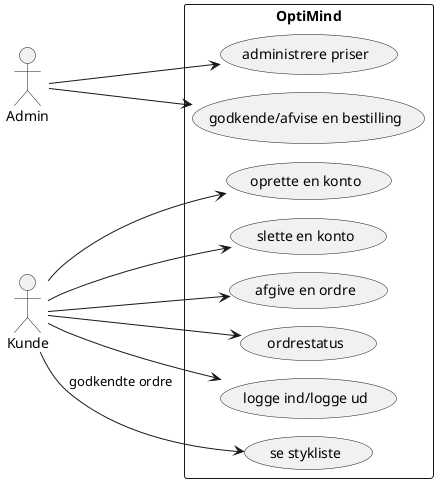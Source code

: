 @startuml
!pragma layout smetana

left to right direction

actor Admin
actor Kunde

rectangle OptiMind{
  Admin --> (administrere priser)
  Admin --> (godkende/afvise en bestilling)

  Kunde --> (oprette en konto)
  Kunde --> (slette en konto)
  Kunde --> (afgive en ordre)
  Kunde --> (ordrestatus)
  Kunde --> (logge ind/logge ud)
  Kunde --> (se stykliste):godkendte ordre
}
@enduml